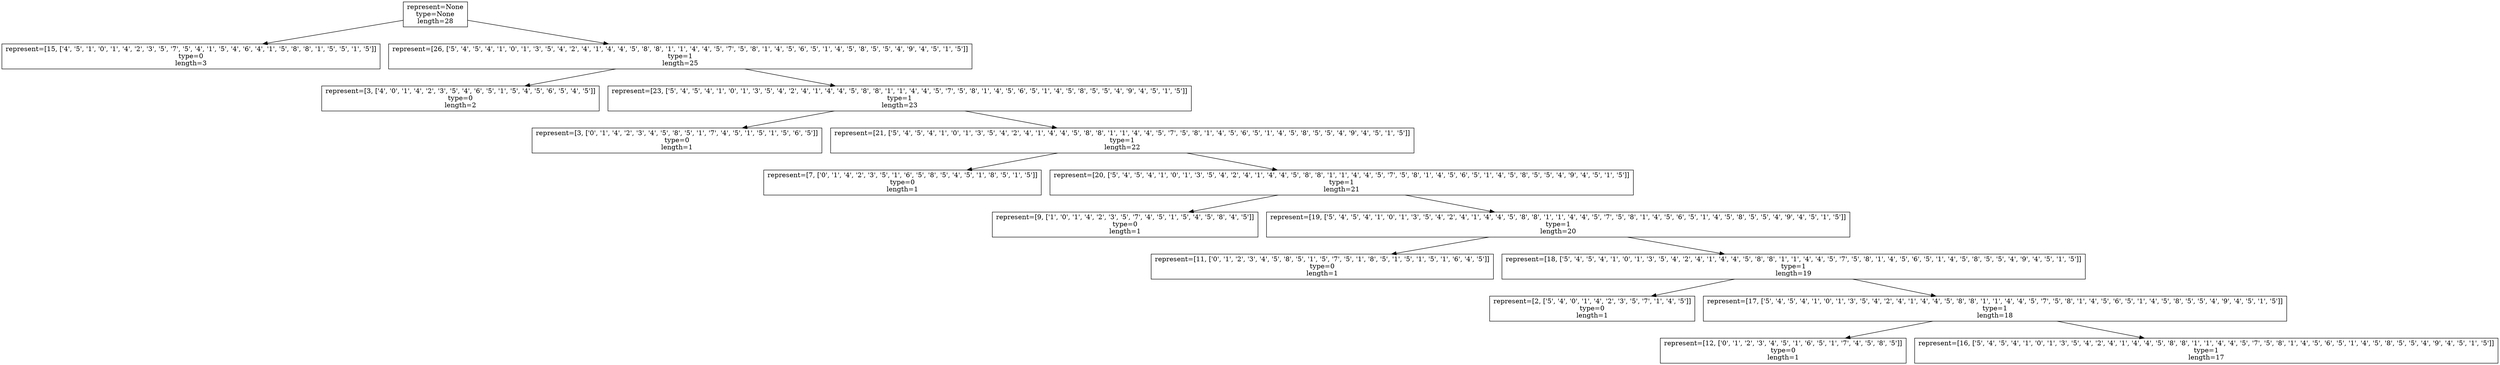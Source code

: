 digraph G{
node [shape=box];
edge [fontname=helvetica];
0 [label=<represent=None<br/>type=None<br/>length=28<br/>>];
2 [label=<represent=[15, ['4', '5', '1', '0', '1', '4', '2', '3', '5', '7', '5', '4', '1', '5', '4', '6', '4', '1', '5', '8', '8', '1', '5', '5', '1', '5']]<br/>type=0<br/>length=3<br/>>];
1 [label=<represent=[26, ['5', '4', '5', '4', '1', '0', '1', '3', '5', '4', '2', '4', '1', '4', '4', '5', '8', '8', '1', '1', '4', '4', '5', '7', '5', '8', '1', '4', '5', '6', '5', '1', '4', '5', '8', '5', '5', '4', '9', '4', '5', '1', '5']]<br/>type=1<br/>length=25<br/>>];
4 [label=<represent=[3, ['4', '0', '1', '4', '2', '3', '5', '4', '6', '5', '1', '5', '4', '5', '6', '5', '4', '5']]<br/>type=0<br/>length=2<br/>>];
3 [label=<represent=[23, ['5', '4', '5', '4', '1', '0', '1', '3', '5', '4', '2', '4', '1', '4', '4', '5', '8', '8', '1', '1', '4', '4', '5', '7', '5', '8', '1', '4', '5', '6', '5', '1', '4', '5', '8', '5', '5', '4', '9', '4', '5', '1', '5']]<br/>type=1<br/>length=23<br/>>];
6 [label=<represent=[3, ['0', '1', '4', '2', '3', '4', '5', '8', '5', '1', '7', '4', '5', '1', '5', '1', '5', '6', '5']]<br/>type=0<br/>length=1<br/>>];
5 [label=<represent=[21, ['5', '4', '5', '4', '1', '0', '1', '3', '5', '4', '2', '4', '1', '4', '4', '5', '8', '8', '1', '1', '4', '4', '5', '7', '5', '8', '1', '4', '5', '6', '5', '1', '4', '5', '8', '5', '5', '4', '9', '4', '5', '1', '5']]<br/>type=1<br/>length=22<br/>>];
8 [label=<represent=[7, ['0', '1', '4', '2', '3', '5', '1', '6', '5', '8', '5', '4', '5', '1', '8', '5', '1', '5']]<br/>type=0<br/>length=1<br/>>];
7 [label=<represent=[20, ['5', '4', '5', '4', '1', '0', '1', '3', '5', '4', '2', '4', '1', '4', '4', '5', '8', '8', '1', '1', '4', '4', '5', '7', '5', '8', '1', '4', '5', '6', '5', '1', '4', '5', '8', '5', '5', '4', '9', '4', '5', '1', '5']]<br/>type=1<br/>length=21<br/>>];
10 [label=<represent=[9, ['1', '0', '1', '4', '2', '3', '5', '7', '4', '5', '1', '5', '4', '5', '8', '4', '5']]<br/>type=0<br/>length=1<br/>>];
9 [label=<represent=[19, ['5', '4', '5', '4', '1', '0', '1', '3', '5', '4', '2', '4', '1', '4', '4', '5', '8', '8', '1', '1', '4', '4', '5', '7', '5', '8', '1', '4', '5', '6', '5', '1', '4', '5', '8', '5', '5', '4', '9', '4', '5', '1', '5']]<br/>type=1<br/>length=20<br/>>];
12 [label=<represent=[11, ['0', '1', '2', '3', '4', '5', '8', '5', '1', '5', '7', '5', '1', '8', '5', '1', '5', '1', '5', '1', '6', '4', '5']]<br/>type=0<br/>length=1<br/>>];
11 [label=<represent=[18, ['5', '4', '5', '4', '1', '0', '1', '3', '5', '4', '2', '4', '1', '4', '4', '5', '8', '8', '1', '1', '4', '4', '5', '7', '5', '8', '1', '4', '5', '6', '5', '1', '4', '5', '8', '5', '5', '4', '9', '4', '5', '1', '5']]<br/>type=1<br/>length=19<br/>>];
14 [label=<represent=[2, ['5', '4', '0', '1', '4', '2', '3', '5', '7', '1', '4', '5']]<br/>type=0<br/>length=1<br/>>];
13 [label=<represent=[17, ['5', '4', '5', '4', '1', '0', '1', '3', '5', '4', '2', '4', '1', '4', '4', '5', '8', '8', '1', '1', '4', '4', '5', '7', '5', '8', '1', '4', '5', '6', '5', '1', '4', '5', '8', '5', '5', '4', '9', '4', '5', '1', '5']]<br/>type=1<br/>length=18<br/>>];
16 [label=<represent=[12, ['0', '1', '2', '3', '4', '5', '1', '6', '5', '1', '7', '4', '5', '8', '5']]<br/>type=0<br/>length=1<br/>>];
15 [label=<represent=[16, ['5', '4', '5', '4', '1', '0', '1', '3', '5', '4', '2', '4', '1', '4', '4', '5', '8', '8', '1', '1', '4', '4', '5', '7', '5', '8', '1', '4', '5', '6', '5', '1', '4', '5', '8', '5', '5', '4', '9', '4', '5', '1', '5']]<br/>type=1<br/>length=17<br/>>];
0 -> 1;
0 -> 2;
1 -> 3;
1 -> 4;
3 -> 5;
3 -> 6;
5 -> 7;
5 -> 8;
7 -> 9;
7 -> 10;
9 -> 11;
9 -> 12;
11 -> 13;
11 -> 14;
13 -> 15;
13 -> 16;
}